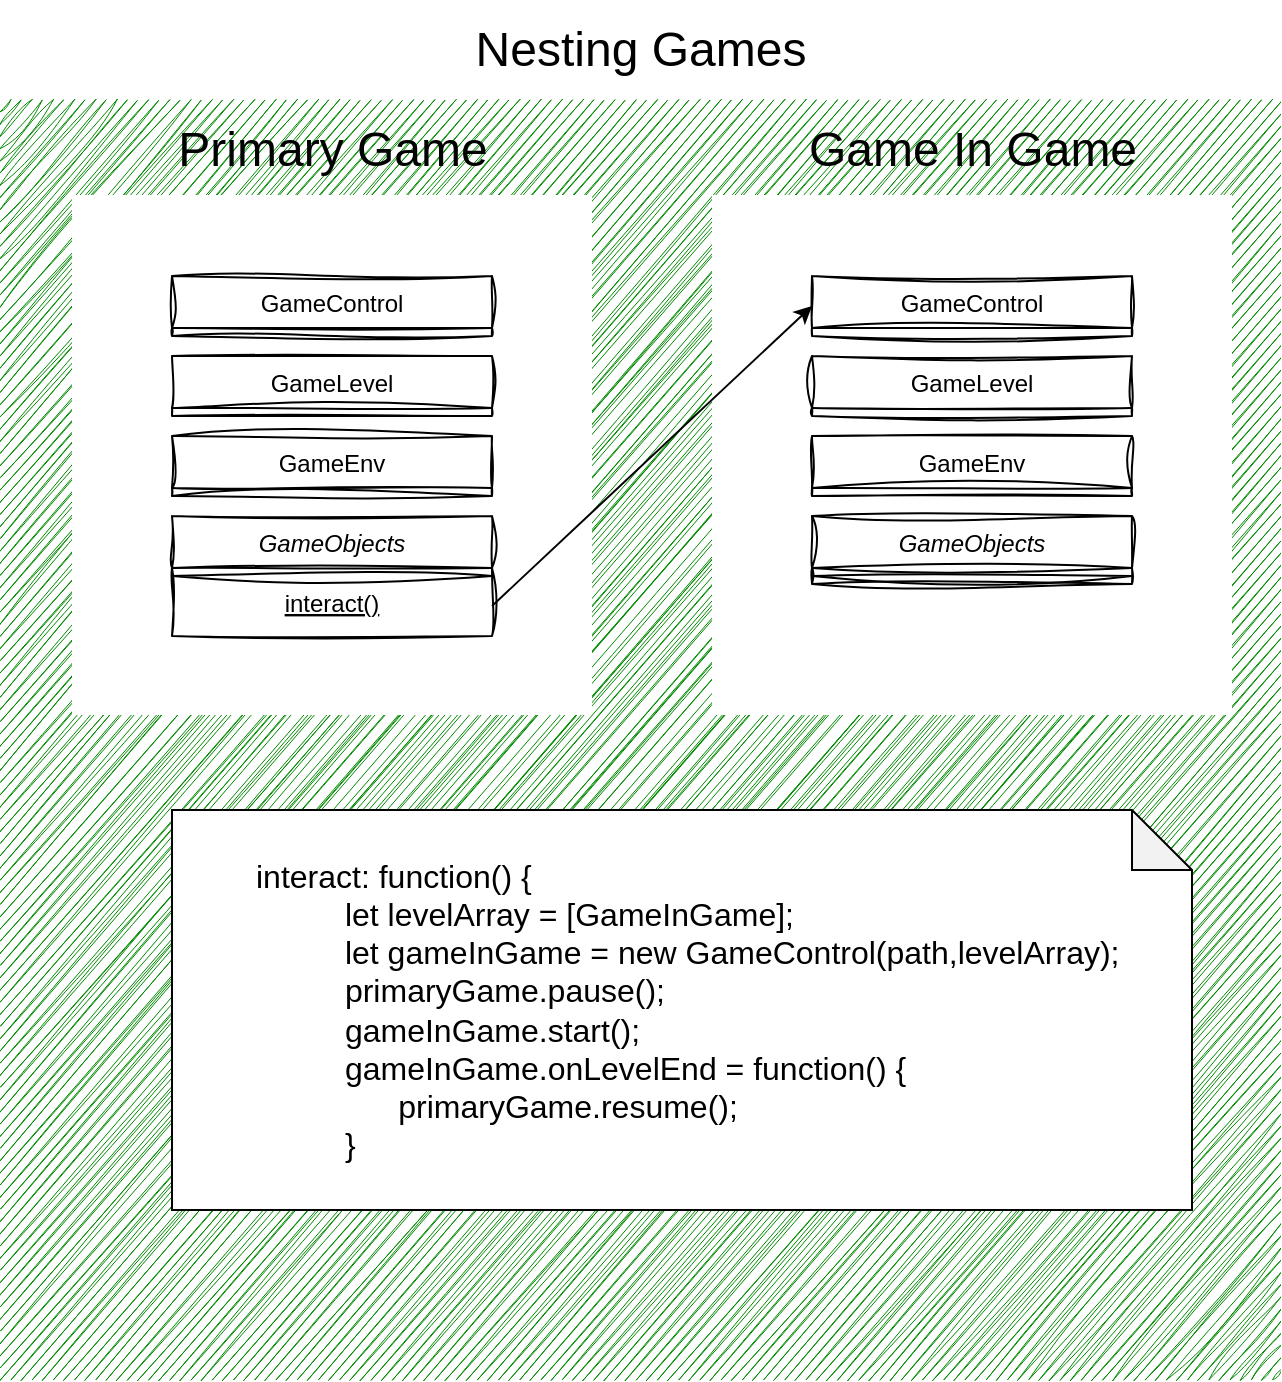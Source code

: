 <mxfile>
    <diagram id="C5RBs43oDa-KdzZeNtuy" name="Page-1">
        <mxGraphModel dx="645" dy="1887" grid="1" gridSize="10" guides="1" tooltips="1" connect="1" arrows="1" fold="1" page="1" pageScale="1" pageWidth="827" pageHeight="1169" math="0" shadow="0">
            <root>
                <mxCell id="WIyWlLk6GJQsqaUBKTNV-0"/>
                <mxCell id="WIyWlLk6GJQsqaUBKTNV-1" parent="WIyWlLk6GJQsqaUBKTNV-0"/>
                <mxCell id="24" value="" style="whiteSpace=wrap;html=1;aspect=fixed;rounded=0;fillColor=#008a00;strokeColor=none;fontColor=#ffffff;sketch=1;curveFitting=1;jiggle=2;" parent="WIyWlLk6GJQsqaUBKTNV-1" vertex="1">
                    <mxGeometry x="94" y="30" width="640" height="640" as="geometry"/>
                </mxCell>
                <mxCell id="100" value="" style="whiteSpace=wrap;html=1;aspect=fixed;strokeColor=none;" vertex="1" parent="WIyWlLk6GJQsqaUBKTNV-1">
                    <mxGeometry x="130" y="77.5" width="260" height="260" as="geometry"/>
                </mxCell>
                <mxCell id="zkfFHV4jXpPFQw0GAbJ--0" value="GameObjects" style="swimlane;fontStyle=2;align=center;verticalAlign=top;childLayout=stackLayout;horizontal=1;startSize=26;horizontalStack=0;resizeParent=1;resizeLast=0;collapsible=1;marginBottom=0;rounded=0;shadow=0;strokeWidth=1;sketch=1;curveFitting=1;jiggle=2;" parent="WIyWlLk6GJQsqaUBKTNV-1" vertex="1">
                    <mxGeometry x="180" y="238" width="160" height="60" as="geometry">
                        <mxRectangle x="230" y="140" width="160" height="26" as="alternateBounds"/>
                    </mxGeometry>
                </mxCell>
                <mxCell id="zkfFHV4jXpPFQw0GAbJ--4" value="" style="line;html=1;strokeWidth=1;align=left;verticalAlign=middle;spacingTop=-1;spacingLeft=3;spacingRight=3;rotatable=0;labelPosition=right;points=[];portConstraint=eastwest;sketch=1;curveFitting=1;jiggle=2;rounded=0;" parent="zkfFHV4jXpPFQw0GAbJ--0" vertex="1">
                    <mxGeometry y="26" width="160" height="8" as="geometry"/>
                </mxCell>
                <mxCell id="17" value="GameControl" style="swimlane;fontStyle=0;align=center;verticalAlign=top;childLayout=stackLayout;horizontal=1;startSize=26;horizontalStack=0;resizeParent=1;resizeLast=0;collapsible=1;marginBottom=0;rounded=0;shadow=0;strokeWidth=1;sketch=1;curveFitting=1;jiggle=2;" parent="WIyWlLk6GJQsqaUBKTNV-1" vertex="1">
                    <mxGeometry x="180" y="118" width="160" height="30" as="geometry">
                        <mxRectangle x="340" y="380" width="170" height="26" as="alternateBounds"/>
                    </mxGeometry>
                </mxCell>
                <mxCell id="87" value="&lt;font style=&quot;font-weight: normal; color: light-dark(rgb(0, 0, 0), rgb(204, 204, 204));&quot;&gt;Nesting Games&lt;/font&gt;" style="text;html=1;fontSize=24;fontStyle=1;verticalAlign=middle;align=center;labelBorderColor=none;labelBackgroundColor=none;rounded=0;" parent="WIyWlLk6GJQsqaUBKTNV-1" vertex="1">
                    <mxGeometry x="289" y="-20" width="250" height="50" as="geometry"/>
                </mxCell>
                <mxCell id="91" value="GameLevel" style="swimlane;fontStyle=0;align=center;verticalAlign=top;childLayout=stackLayout;horizontal=1;startSize=26;horizontalStack=0;resizeParent=1;resizeLast=0;collapsible=1;marginBottom=0;rounded=0;shadow=0;strokeWidth=1;sketch=1;curveFitting=1;jiggle=2;" vertex="1" parent="WIyWlLk6GJQsqaUBKTNV-1">
                    <mxGeometry x="180" y="158" width="160" height="30" as="geometry">
                        <mxRectangle x="340" y="380" width="170" height="26" as="alternateBounds"/>
                    </mxGeometry>
                </mxCell>
                <mxCell id="94" value="GameEnv" style="swimlane;fontStyle=0;align=center;verticalAlign=top;childLayout=stackLayout;horizontal=1;startSize=26;horizontalStack=0;resizeParent=1;resizeLast=0;collapsible=1;marginBottom=0;rounded=0;shadow=0;strokeWidth=1;sketch=1;curveFitting=1;jiggle=2;" vertex="1" parent="WIyWlLk6GJQsqaUBKTNV-1">
                    <mxGeometry x="180" y="198" width="160" height="30" as="geometry">
                        <mxRectangle x="340" y="380" width="170" height="26" as="alternateBounds"/>
                    </mxGeometry>
                </mxCell>
                <mxCell id="32" value="interact()" style="text;align=center;verticalAlign=top;spacingLeft=4;spacingRight=4;overflow=hidden;rotatable=0;points=[[0,0.5],[1,0.5]];portConstraint=eastwest;fontStyle=4;sketch=1;curveFitting=1;jiggle=2;rounded=0;fontColor=light-dark(#000000,#E6E6E6);" parent="WIyWlLk6GJQsqaUBKTNV-1" vertex="1">
                    <mxGeometry x="190" y="268" width="140" height="26" as="geometry"/>
                </mxCell>
                <mxCell id="101" value="&lt;font style=&quot;font-weight: normal; color: light-dark(rgb(0, 0, 0), rgb(204, 204, 204));&quot;&gt;Primary Game&lt;/font&gt;" style="text;html=1;fontSize=24;fontStyle=1;verticalAlign=middle;align=center;labelBorderColor=none;labelBackgroundColor=none;rounded=0;" vertex="1" parent="WIyWlLk6GJQsqaUBKTNV-1">
                    <mxGeometry x="135" y="30" width="250" height="50" as="geometry"/>
                </mxCell>
                <mxCell id="102" value="" style="whiteSpace=wrap;html=1;aspect=fixed;strokeColor=none;" vertex="1" parent="WIyWlLk6GJQsqaUBKTNV-1">
                    <mxGeometry x="450" y="77.5" width="260" height="260" as="geometry"/>
                </mxCell>
                <mxCell id="103" value="GameObjects" style="swimlane;fontStyle=2;align=center;verticalAlign=top;childLayout=stackLayout;horizontal=1;startSize=26;horizontalStack=0;resizeParent=1;resizeLast=0;collapsible=1;marginBottom=0;rounded=0;shadow=0;strokeWidth=1;sketch=1;curveFitting=1;jiggle=2;" vertex="1" parent="WIyWlLk6GJQsqaUBKTNV-1">
                    <mxGeometry x="500" y="238" width="160" height="34" as="geometry">
                        <mxRectangle x="230" y="140" width="160" height="26" as="alternateBounds"/>
                    </mxGeometry>
                </mxCell>
                <mxCell id="104" value="" style="line;html=1;strokeWidth=1;align=left;verticalAlign=middle;spacingTop=-1;spacingLeft=3;spacingRight=3;rotatable=0;labelPosition=right;points=[];portConstraint=eastwest;sketch=1;curveFitting=1;jiggle=2;rounded=0;" vertex="1" parent="103">
                    <mxGeometry y="26" width="160" height="8" as="geometry"/>
                </mxCell>
                <mxCell id="105" value="GameControl" style="swimlane;fontStyle=0;align=center;verticalAlign=top;childLayout=stackLayout;horizontal=1;startSize=26;horizontalStack=0;resizeParent=1;resizeLast=0;collapsible=1;marginBottom=0;rounded=0;shadow=0;strokeWidth=1;sketch=1;curveFitting=1;jiggle=2;" vertex="1" parent="WIyWlLk6GJQsqaUBKTNV-1">
                    <mxGeometry x="500" y="118" width="160" height="30" as="geometry">
                        <mxRectangle x="340" y="380" width="170" height="26" as="alternateBounds"/>
                    </mxGeometry>
                </mxCell>
                <mxCell id="106" value="GameLevel" style="swimlane;fontStyle=0;align=center;verticalAlign=top;childLayout=stackLayout;horizontal=1;startSize=26;horizontalStack=0;resizeParent=1;resizeLast=0;collapsible=1;marginBottom=0;rounded=0;shadow=0;strokeWidth=1;sketch=1;curveFitting=1;jiggle=2;" vertex="1" parent="WIyWlLk6GJQsqaUBKTNV-1">
                    <mxGeometry x="500" y="158" width="160" height="30" as="geometry">
                        <mxRectangle x="340" y="380" width="170" height="26" as="alternateBounds"/>
                    </mxGeometry>
                </mxCell>
                <mxCell id="107" value="GameEnv" style="swimlane;fontStyle=0;align=center;verticalAlign=top;childLayout=stackLayout;horizontal=1;startSize=26;horizontalStack=0;resizeParent=1;resizeLast=0;collapsible=1;marginBottom=0;rounded=0;shadow=0;strokeWidth=1;sketch=1;curveFitting=1;jiggle=2;" vertex="1" parent="WIyWlLk6GJQsqaUBKTNV-1">
                    <mxGeometry x="500" y="198" width="160" height="30" as="geometry">
                        <mxRectangle x="340" y="380" width="170" height="26" as="alternateBounds"/>
                    </mxGeometry>
                </mxCell>
                <mxCell id="108" value="&lt;font style=&quot;font-weight: normal; color: light-dark(rgb(0, 0, 0), rgb(204, 204, 204));&quot;&gt;Game In Game&lt;/font&gt;" style="text;html=1;fontSize=24;fontStyle=1;verticalAlign=middle;align=center;labelBorderColor=none;labelBackgroundColor=none;rounded=0;" vertex="1" parent="WIyWlLk6GJQsqaUBKTNV-1">
                    <mxGeometry x="455" y="30" width="250" height="50" as="geometry"/>
                </mxCell>
                <UserObject label="&lt;blockquote style=&quot;margin: 0 0 0 40px; border: none; padding: 0px;&quot;&gt;&lt;font style=&quot;font-size: 16px;&quot;&gt;interact: function() {&lt;span style=&quot;white-space: pre;&quot;&gt;&#x9;&lt;br&gt;&lt;/span&gt;&lt;/font&gt;&lt;font style=&quot;font-size: 16px;&quot;&gt;&amp;nbsp; &amp;nbsp; &amp;nbsp; &amp;nbsp; &amp;nbsp; let levelArray = [GameInGame];&lt;br&gt;&lt;/font&gt;&lt;font style=&quot;font-size: 16px;&quot;&gt;&amp;nbsp; &amp;nbsp; &amp;nbsp; &amp;nbsp; &amp;nbsp; let gameInGame = new GameControl(path,levelArray);&lt;/font&gt;&lt;/blockquote&gt;&lt;blockquote style=&quot;margin: 0 0 0 40px; border: none; padding: 0px;&quot;&gt;&lt;font style=&quot;font-size: 16px;&quot;&gt;&lt;span&gt;&amp;nbsp; &amp;nbsp; &amp;nbsp; &amp;nbsp; &amp;nbsp; primaryGame.pause();&lt;/span&gt;&lt;br style=&quot;scrollbar-color: light-dark(#e2e2e2, #4b4b4b)&lt;br/&gt;&#x9;&#x9;&#x9;&#x9;&#x9;light-dark(#fbfbfb, var(--dark-panel-color));&quot;&gt;&lt;/font&gt;&lt;font style=&quot;font-size: 16px;&quot;&gt;&amp;nbsp; &amp;nbsp; &amp;nbsp; &amp;nbsp; &amp;nbsp; gameInGame.start();&lt;br&gt;&lt;/font&gt;&lt;font style=&quot;font-size: 16px;&quot;&gt;&amp;nbsp; &amp;nbsp; &amp;nbsp; &amp;nbsp; &amp;nbsp; gameInGame.onLevelEnd = function() {&lt;br&gt;&lt;/font&gt;&lt;font style=&quot;font-size: 16px;&quot;&gt;&lt;span style=&quot;white-space: pre;&quot;&gt;&#x9;&lt;/span&gt;&lt;span style=&quot;white-space: pre;&quot;&gt;&#x9;&lt;/span&gt;primaryGame.resume();&lt;br&gt;&lt;/font&gt;&lt;font style=&quot;font-size: 16px;&quot;&gt;&amp;nbsp; &amp;nbsp; &amp;nbsp; &amp;nbsp; &amp;nbsp; }&lt;/font&gt;&lt;/blockquote&gt;" link="interact: function() {&#xa;          // Call .pause to stop the underlying game &#xa;          gameControl.pause();&#xa;          // Start the intreact requested game in game&#xa;          let levelArray = [GameLevelStarWars];&#xa;          let gameInGame = new GameControl(path,levelArray);&#xa;          gameInGame.start();&#xa;          // Setup &quot;callback&quot; function to allow transition from game in gaame to the underlying game&#xa;          gameInGame.onLevelEnd = function() {&#xa;            // Call .resume underlying game&#xa;            gameControl.resume();&#xa;          }" id="110">
                    <mxCell style="shape=note;whiteSpace=wrap;html=1;backgroundOutline=1;darkOpacity=0.05;align=left;" vertex="1" parent="WIyWlLk6GJQsqaUBKTNV-1">
                        <mxGeometry x="180" y="385" width="510" height="200" as="geometry"/>
                    </mxCell>
                </UserObject>
                <mxCell id="112" value="" style="endArrow=classic;html=1;exitX=1;exitY=0.75;exitDx=0;exitDy=0;entryX=0;entryY=0.5;entryDx=0;entryDy=0;" edge="1" parent="WIyWlLk6GJQsqaUBKTNV-1" source="zkfFHV4jXpPFQw0GAbJ--0" target="105">
                    <mxGeometry width="50" height="50" relative="1" as="geometry">
                        <mxPoint x="400" y="390" as="sourcePoint"/>
                        <mxPoint x="450" y="340" as="targetPoint"/>
                    </mxGeometry>
                </mxCell>
            </root>
        </mxGraphModel>
    </diagram>
</mxfile>